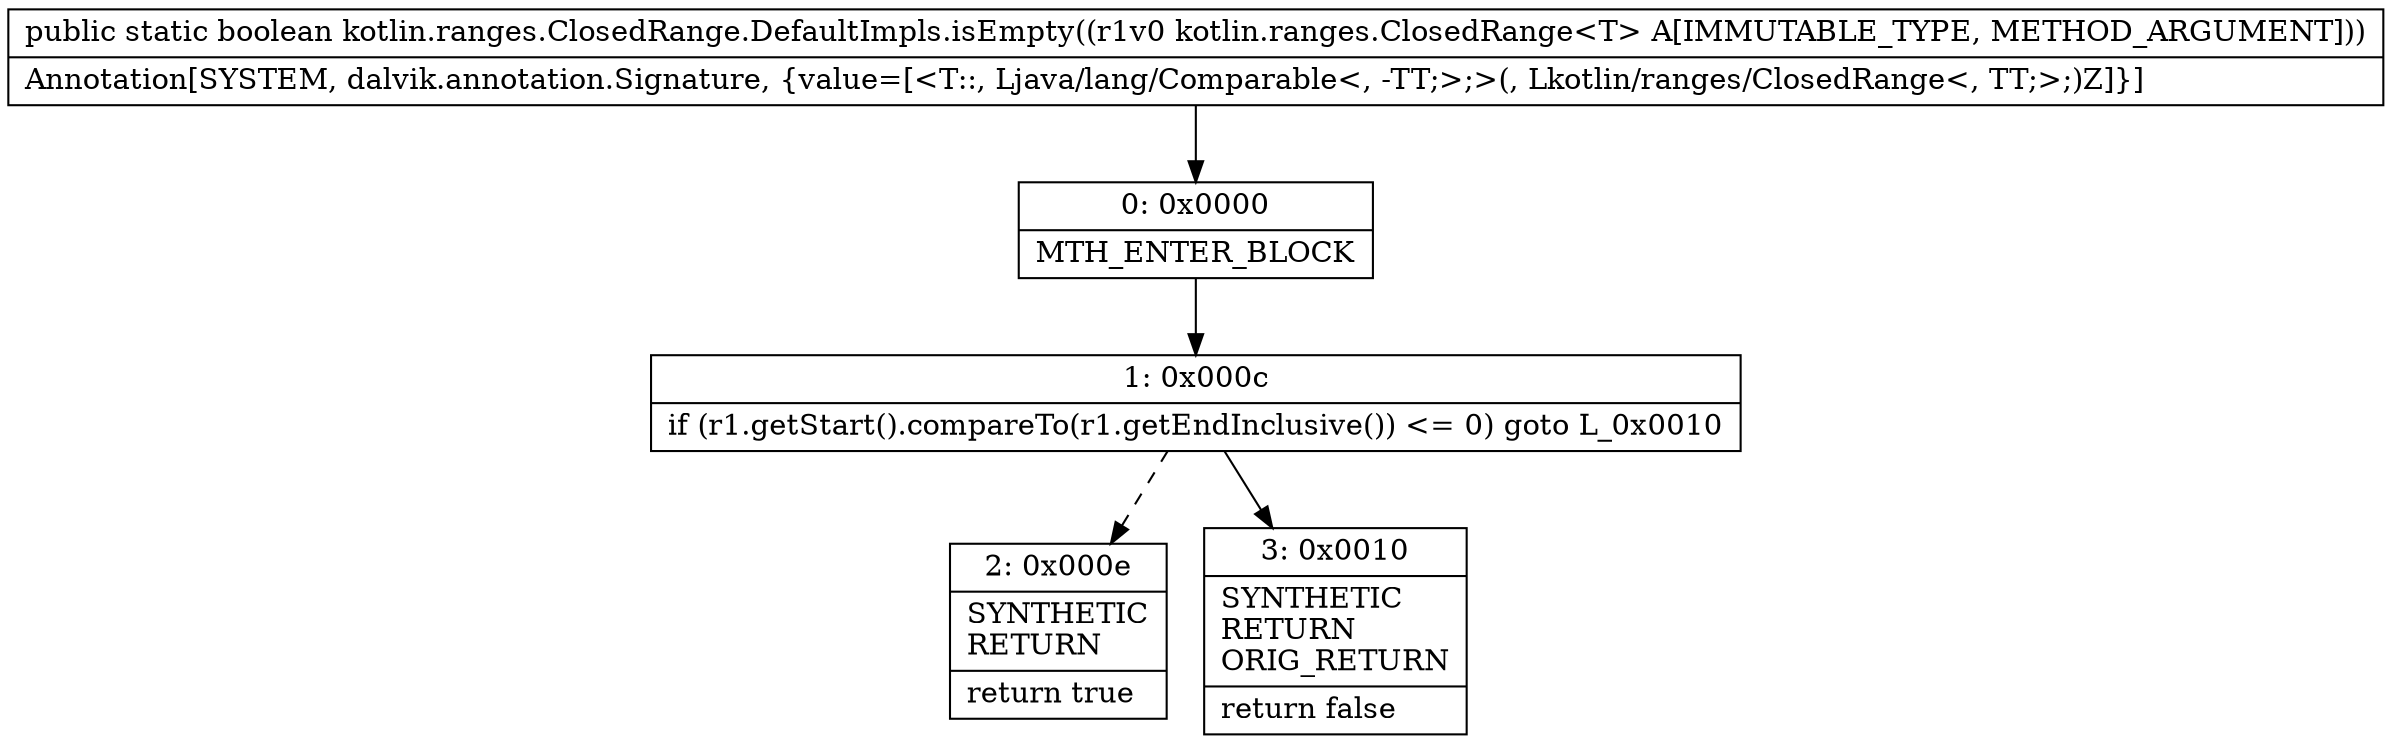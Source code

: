digraph "CFG forkotlin.ranges.ClosedRange.DefaultImpls.isEmpty(Lkotlin\/ranges\/ClosedRange;)Z" {
Node_0 [shape=record,label="{0\:\ 0x0000|MTH_ENTER_BLOCK\l}"];
Node_1 [shape=record,label="{1\:\ 0x000c|if (r1.getStart().compareTo(r1.getEndInclusive()) \<= 0) goto L_0x0010\l}"];
Node_2 [shape=record,label="{2\:\ 0x000e|SYNTHETIC\lRETURN\l|return true\l}"];
Node_3 [shape=record,label="{3\:\ 0x0010|SYNTHETIC\lRETURN\lORIG_RETURN\l|return false\l}"];
MethodNode[shape=record,label="{public static boolean kotlin.ranges.ClosedRange.DefaultImpls.isEmpty((r1v0 kotlin.ranges.ClosedRange\<T\> A[IMMUTABLE_TYPE, METHOD_ARGUMENT]))  | Annotation[SYSTEM, dalvik.annotation.Signature, \{value=[\<T::, Ljava\/lang\/Comparable\<, \-TT;\>;\>(, Lkotlin\/ranges\/ClosedRange\<, TT;\>;)Z]\}]\l}"];
MethodNode -> Node_0;
Node_0 -> Node_1;
Node_1 -> Node_2[style=dashed];
Node_1 -> Node_3;
}

